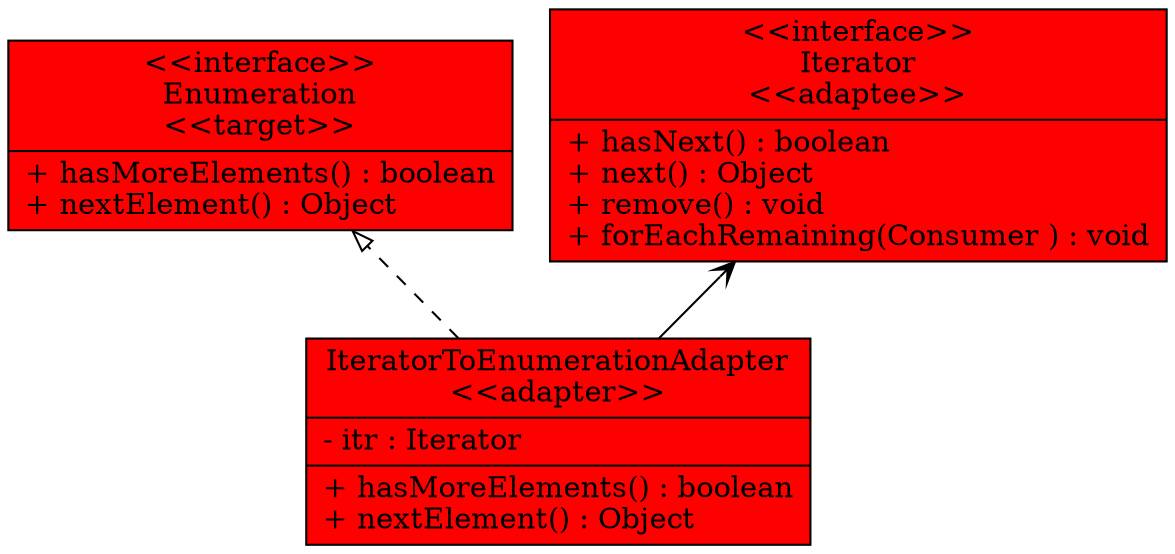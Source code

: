 digraph example { 
rankdir=BT;
IteratorToEnumerationAdapter [
shape="record",
fillcolor=red, style=filled, label = "{IteratorToEnumerationAdapter\n\<\<adapter\>\>|- itr : Iterator\l|+ hasMoreElements() : boolean\l+ nextElement() : Object\l}"
];

Enumeration [
shape="record",
fillcolor=red, style=filled,label = "{\<\<interface\>\>\nEnumeration\n\<\<target\>\>|+ hasMoreElements() : boolean\l+ nextElement() : Object\l}"
];

Iterator [
shape="record",
fillcolor=red, style=filled,label = "{\<\<interface\>\>\nIterator\n\<\<adaptee\>\>|+ hasNext() : boolean\l+ next() : Object\l+ remove() : void\l+ forEachRemaining(Consumer ) : void\l}"
];


IteratorToEnumerationAdapter -> Enumeration [arrowhead="empty", style="dashed"];
IteratorToEnumerationAdapter -> Iterator [arrowhead = "vee"];}